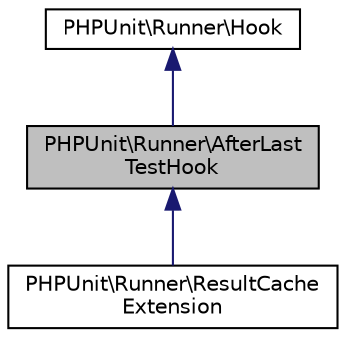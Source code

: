 digraph "PHPUnit\Runner\AfterLastTestHook"
{
  edge [fontname="Helvetica",fontsize="10",labelfontname="Helvetica",labelfontsize="10"];
  node [fontname="Helvetica",fontsize="10",shape=record];
  Node0 [label="PHPUnit\\Runner\\AfterLast\lTestHook",height=0.2,width=0.4,color="black", fillcolor="grey75", style="filled", fontcolor="black"];
  Node1 -> Node0 [dir="back",color="midnightblue",fontsize="10",style="solid",fontname="Helvetica"];
  Node1 [label="PHPUnit\\Runner\\Hook",height=0.2,width=0.4,color="black", fillcolor="white", style="filled",URL="$interfacePHPUnit_1_1Runner_1_1Hook.html"];
  Node0 -> Node2 [dir="back",color="midnightblue",fontsize="10",style="solid",fontname="Helvetica"];
  Node2 [label="PHPUnit\\Runner\\ResultCache\lExtension",height=0.2,width=0.4,color="black", fillcolor="white", style="filled",URL="$classPHPUnit_1_1Runner_1_1ResultCacheExtension.html"];
}
